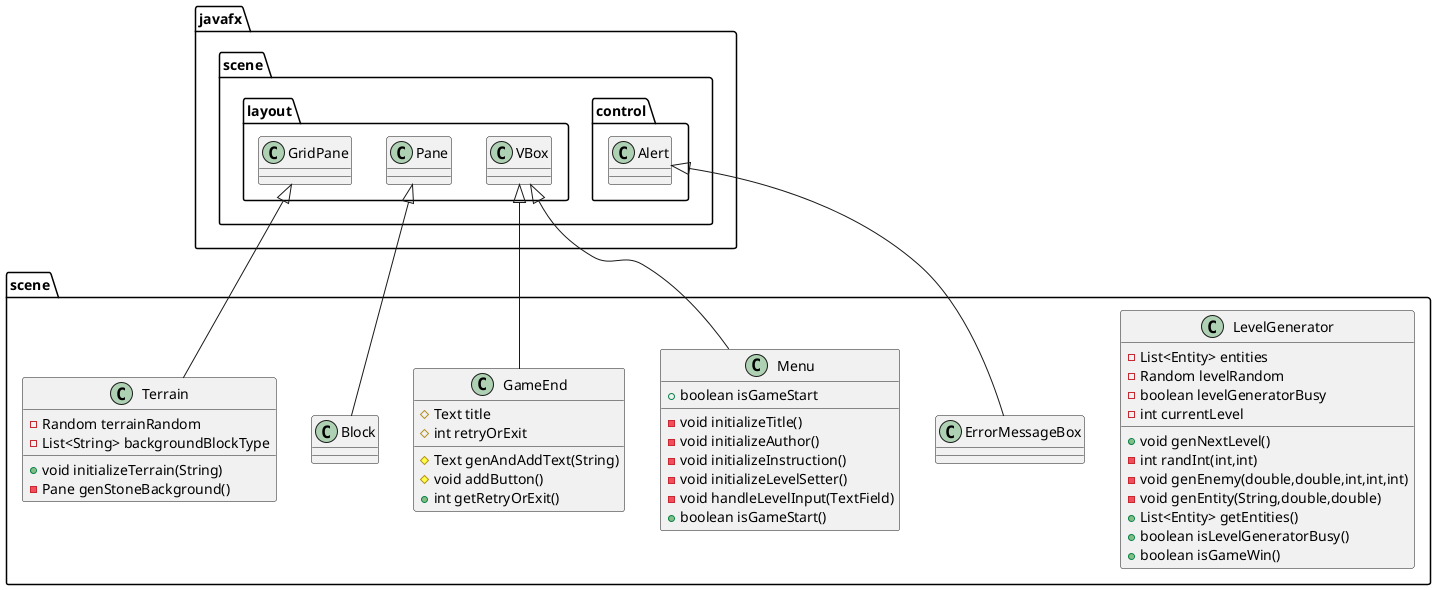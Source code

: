 @startuml
class scene.LevelGenerator {
- List<Entity> entities
- Random levelRandom
- boolean levelGeneratorBusy
- int currentLevel
+ void genNextLevel()
- int randInt(int,int)
- void genEnemy(double,double,int,int,int)
- void genEntity(String,double,double)
+ List<Entity> getEntities()
+ boolean isLevelGeneratorBusy()
+ boolean isGameWin()
}
class scene.GameEnd {
# Text title
# int retryOrExit
# Text genAndAddText(String)
# void addButton()
+ int getRetryOrExit()
}
class scene.ErrorMessageBox {
}
class scene.Block {
}
class scene.Menu {
+ boolean isGameStart
- void initializeTitle()
- void initializeAuthor()
- void initializeInstruction()
- void initializeLevelSetter()
- void handleLevelInput(TextField)
+ boolean isGameStart()
}
class scene.Terrain {
- Random terrainRandom
- List<String> backgroundBlockType
+ void initializeTerrain(String)
- Pane genStoneBackground()
}


javafx.scene.layout.VBox <|-- scene.GameEnd
javafx.scene.control.Alert <|-- scene.ErrorMessageBox
javafx.scene.layout.Pane <|-- scene.Block
javafx.scene.layout.VBox <|-- scene.Menu
javafx.scene.layout.GridPane <|-- scene.Terrain
@enduml